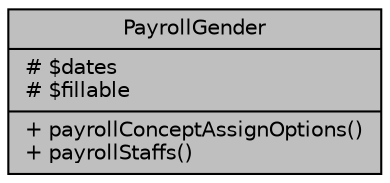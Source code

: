 digraph "PayrollGender"
{
 // LATEX_PDF_SIZE
  bgcolor="transparent";
  edge [fontname="Helvetica",fontsize="10",labelfontname="Helvetica",labelfontsize="10"];
  node [fontname="Helvetica",fontsize="10",shape=record];
  Node1 [label="{PayrollGender\n|# $dates\l# $fillable\l|+ payrollConceptAssignOptions()\l+ payrollStaffs()\l}",height=0.2,width=0.4,color="black", fillcolor="grey75", style="filled", fontcolor="black",tooltip="Datos de género."];
}

